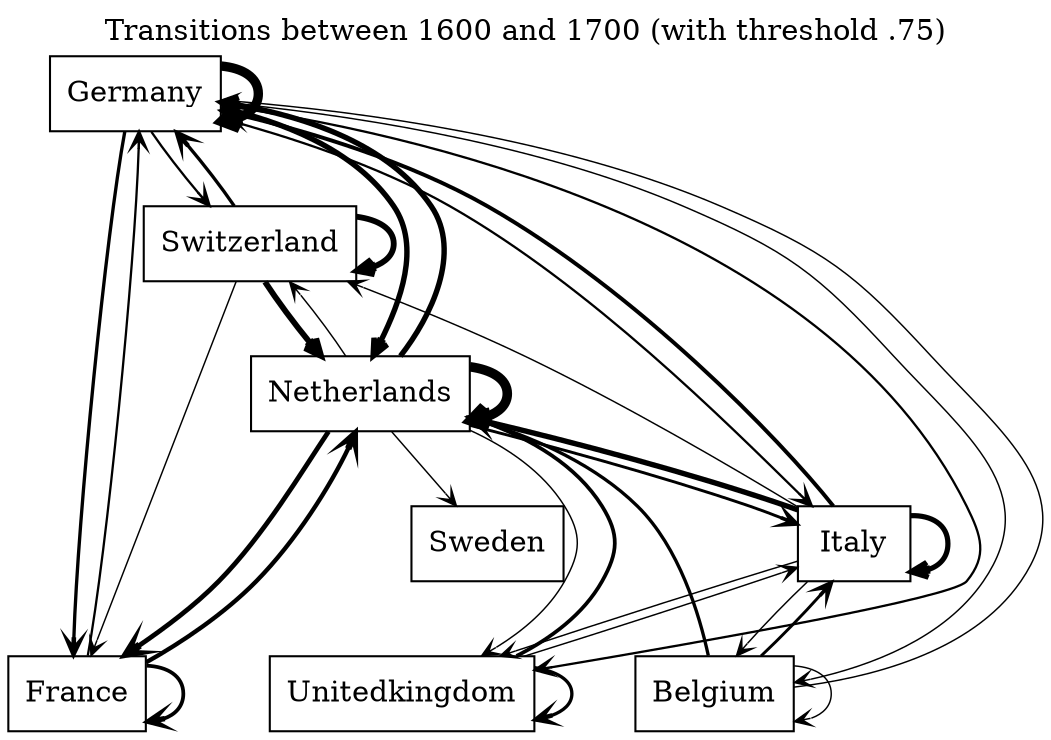 digraph transition {
 node[shape="rectangle"];
 edge[arrowhead="vee", arrowsize=0.8, weight=0.1]; 
 labelloc="t"; 
 label="Transitions between 1600 and 1700 (with threshold .75)"; 
   "Germany" -> "Germany" [penwidth = "4.5"];
   "Switzerland" -> "Switzerland" [penwidth = "2.8"];
   "Germany" -> "France" [penwidth = "1.6"];
   "Unitedkingdom" -> "Unitedkingdom" [penwidth = "1.6"];
   "Netherlands" -> "Netherlands" [penwidth = "4.6"];
   "Switzerland" -> "Netherlands" [penwidth = "2.8"];
   "Switzerland" -> "France" [penwidth = ".7"];
   "Switzerland" -> "Germany" [penwidth = "1.6"];
   "Netherlands" -> "France" [penwidth = "2.3"];
   "Netherlands" -> "Germany" [penwidth = "2.6"];
   "France" -> "France" [penwidth = "1.8"];
   "France" -> "Netherlands" [penwidth = "2.1"];
   "Unitedkingdom" -> "Netherlands" [penwidth = "1.8"];
   "Unitedkingdom" -> "Italy" [penwidth = ".7"];
   "Netherlands" -> "Italy" [penwidth = "1.4"];
   "Germany" -> "Netherlands" [penwidth = "2.6"];
   "Germany" -> "Italy" [penwidth = "1.1"];
   "Italy" -> "Netherlands" [penwidth = "2.6"];
   "Italy" -> "Italy" [penwidth = "2.5"];
   "Germany" -> "Belgium" [penwidth = ".7"];
   "Belgium" -> "Netherlands" [penwidth = "1.6"];
   "Belgium" -> "Belgium" [penwidth = ".7"];
   "Italy" -> "Germany" [penwidth = "1.9"];
   "Belgium" -> "Italy" [penwidth = "1.4"];
   "Belgium" -> "Germany" [penwidth = ".7"];
   "Netherlands" -> "Switzerland" [penwidth = ".7"];
   "Italy" -> "Switzerland" [penwidth = ".7"];
   "Italy" -> "Belgium" [penwidth = ".7"];
   "France" -> "Germany" [penwidth = "1.1"];
   "Germany" -> "Unitedkingdom" [penwidth = "1.1"];
   "Netherlands" -> "Unitedkingdom" [penwidth = ".7"];
   "Germany" -> "Switzerland" [penwidth = "1.1"];
   "Italy" -> "Unitedkingdom" [penwidth = ".7"];
   "Netherlands" -> "Sweden" [penwidth = ".7"];
 }
